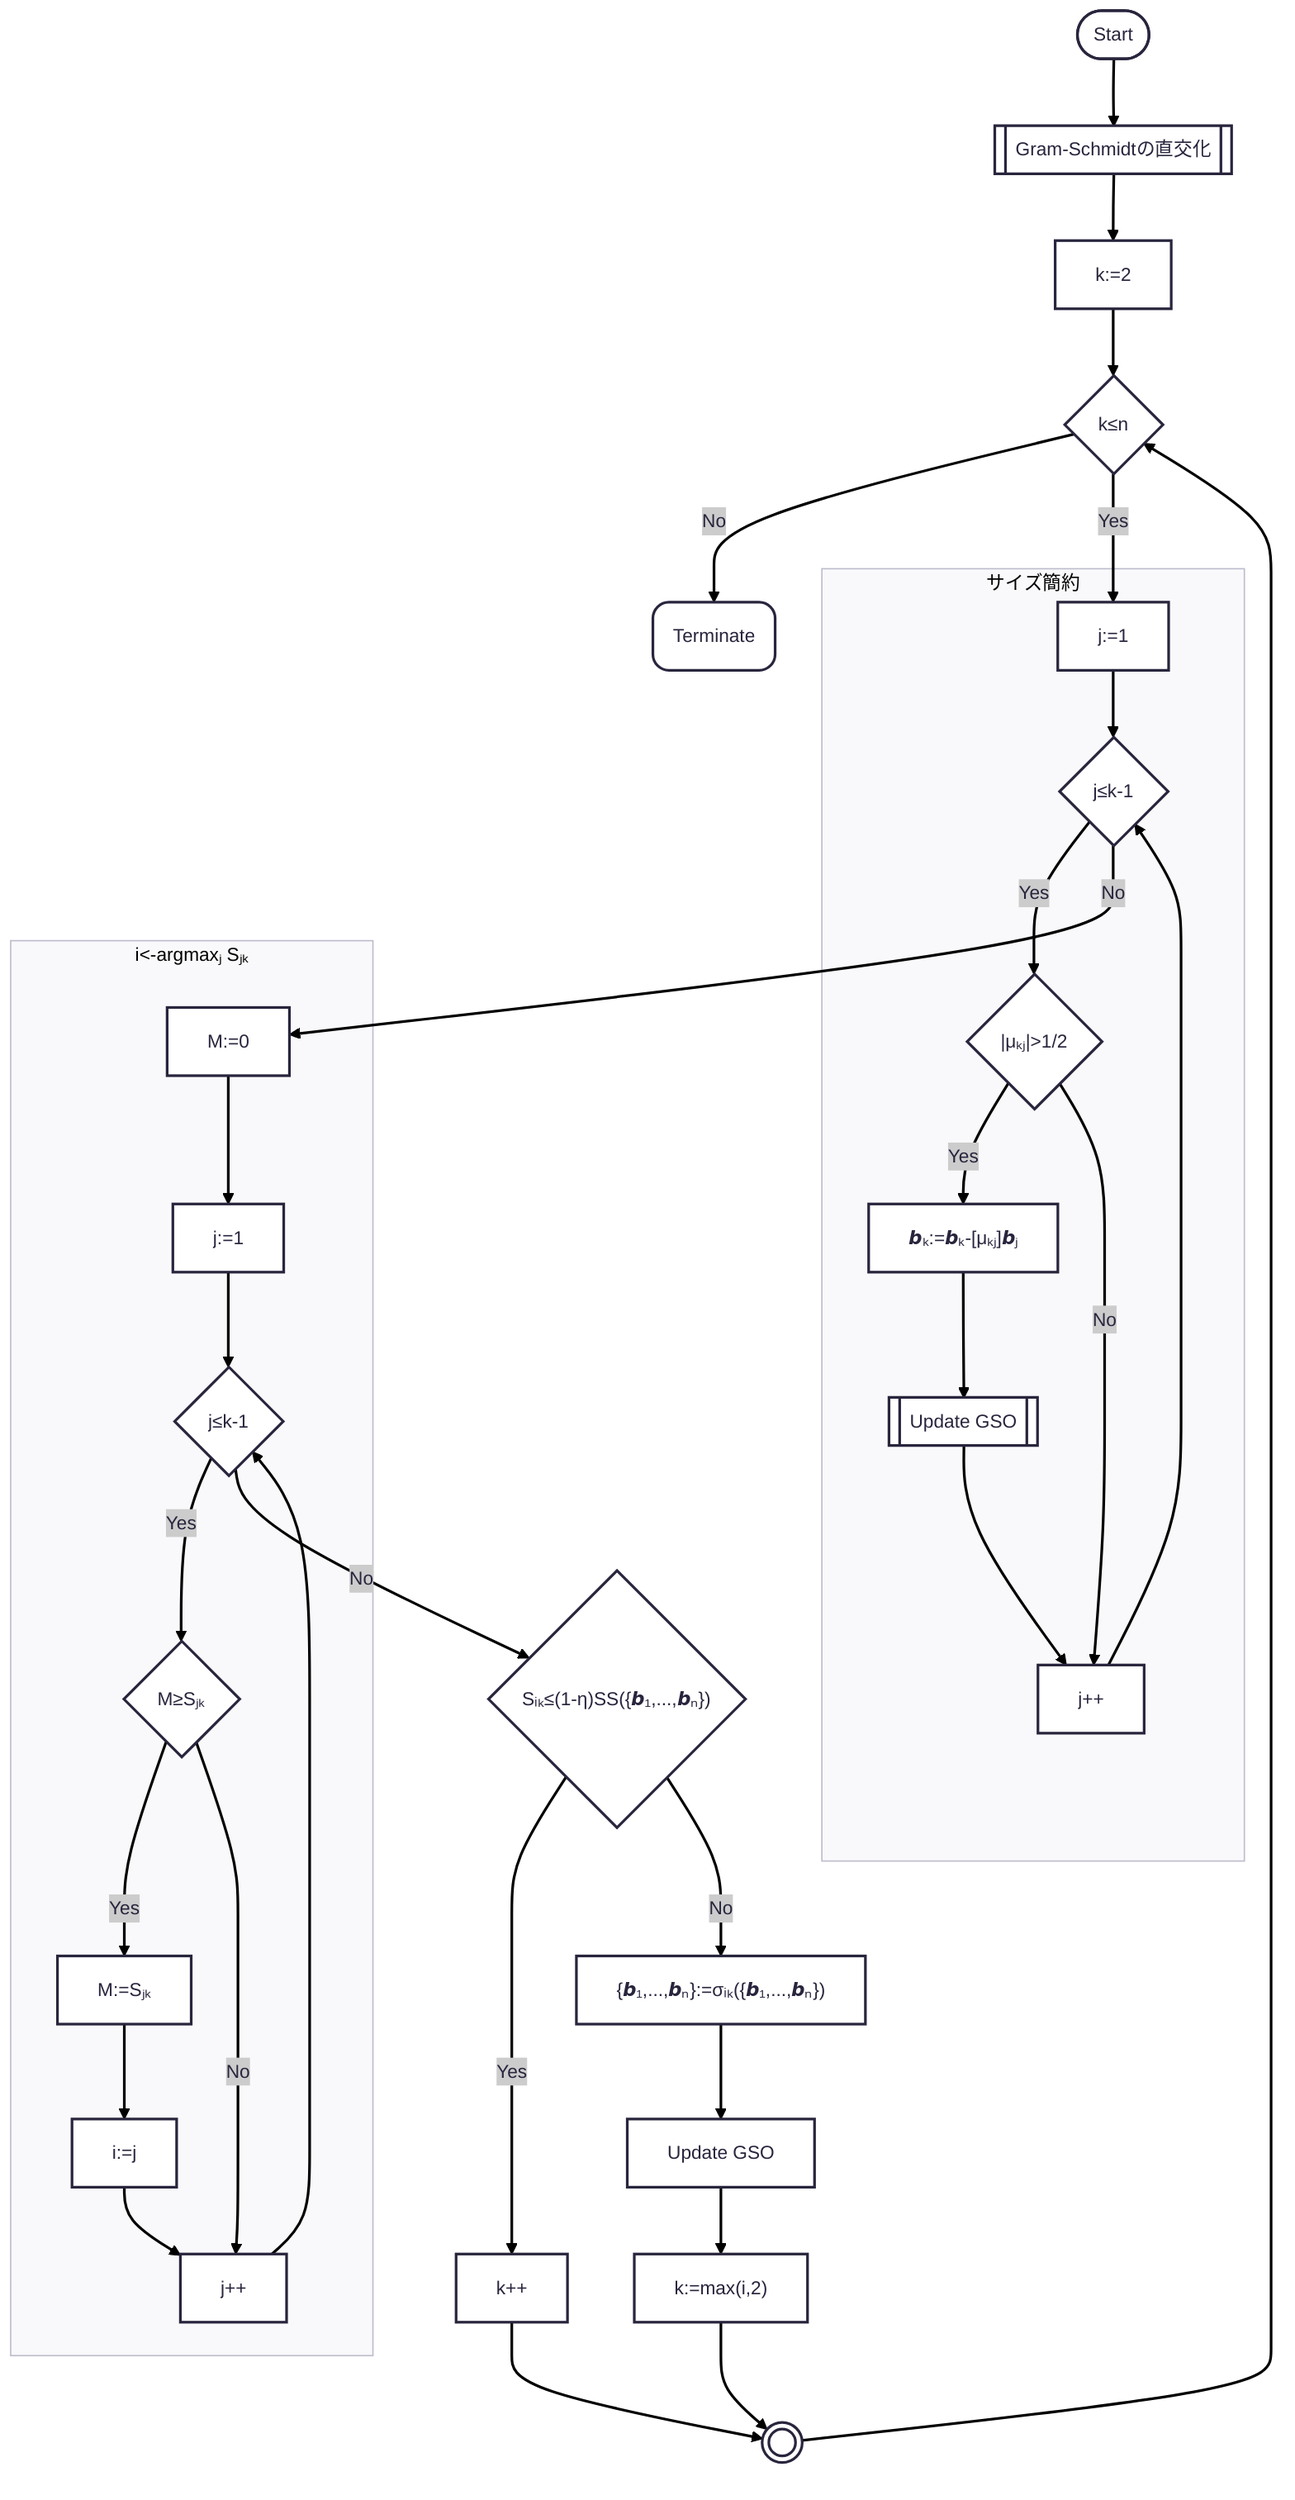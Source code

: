 ---
config:
  theme: redux
---

flowchart TD
    A(["Start"]) --> B[[Gram-Schmidtの直交化]]
    B --> C[k:=2]
    C --> D{k≤n}
    D -- No --> E(Terminate)
    D -- Yes --> F["j:=1"]
    subgraph サイズ簡約
        F --> G{j≤k-1}
        G -- Yes --> H{"|μₖⱼ|>1/2"}
        H -- Yes --> I["𝙗ₖ:=𝙗ₖ-[μₖⱼ]𝙗ⱼ"]
        I --> J[["Update GSO"]]
        J --> K["j++"]
        H -- No --> K
        K --> G
    end
    G -- No --> L[M:=0]
    subgraph "i<-argmaxⱼ Sⱼₖ"
      L --> M[j:=1]
      M --> N{j≤k-1}
      N -- Yes --> O{"M≥Sⱼₖ"}
      O -- Yes --> PP["M:=Sⱼₖ"]
      PP --> P[i:=j]
      P --> Q[j++]
      O -- No --> Q
      Q --> N
    end
    N -- No --> R{"Sᵢₖ≤(1-η)SS({𝙗₁,...,𝙗ₙ})"}
    R -- Yes --> S[k++]
    R -- No --> T["{𝙗₁,...,𝙗ₙ}:=σᵢₖ({𝙗₁,...,𝙗ₙ})"]
    T --> U[Update GSO]
    U --> V["k:=max(i,2)"]
    S --> W((( )))
    V --> W
    W --> D